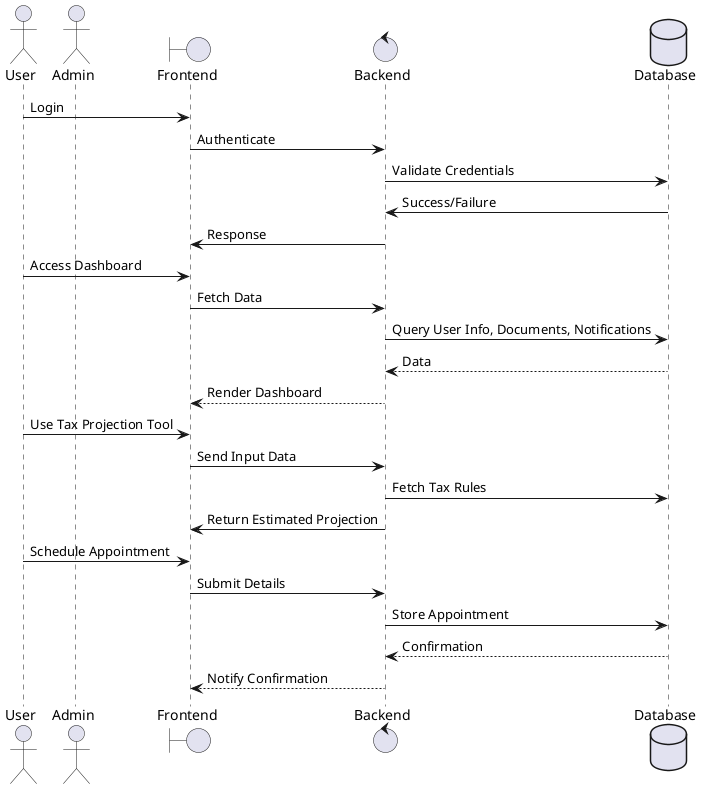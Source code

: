 @startuml DiagramBorderColor
actor User
actor Admin
boundary "Frontend" as FE
control "Backend" as BE
database "Database" as DB

User -> FE : Login
FE -> BE : Authenticate
BE -> DB : Validate Credentials
DB -> BE : Success/Failure
BE -> FE : Response

User -> FE : Access Dashboard
FE -> BE : Fetch Data
BE -> DB : Query User Info, Documents, Notifications
DB --> BE : Data
BE --> FE : Render Dashboard

User -> FE : Use Tax Projection Tool
FE -> BE : Send Input Data
BE -> DB : Fetch Tax Rules
BE -> FE : Return Estimated Projection

User -> FE : Schedule Appointment
FE -> BE : Submit Details
BE -> DB : Store Appointment
DB --> BE : Confirmation
BE --> FE : Notify Confirmation